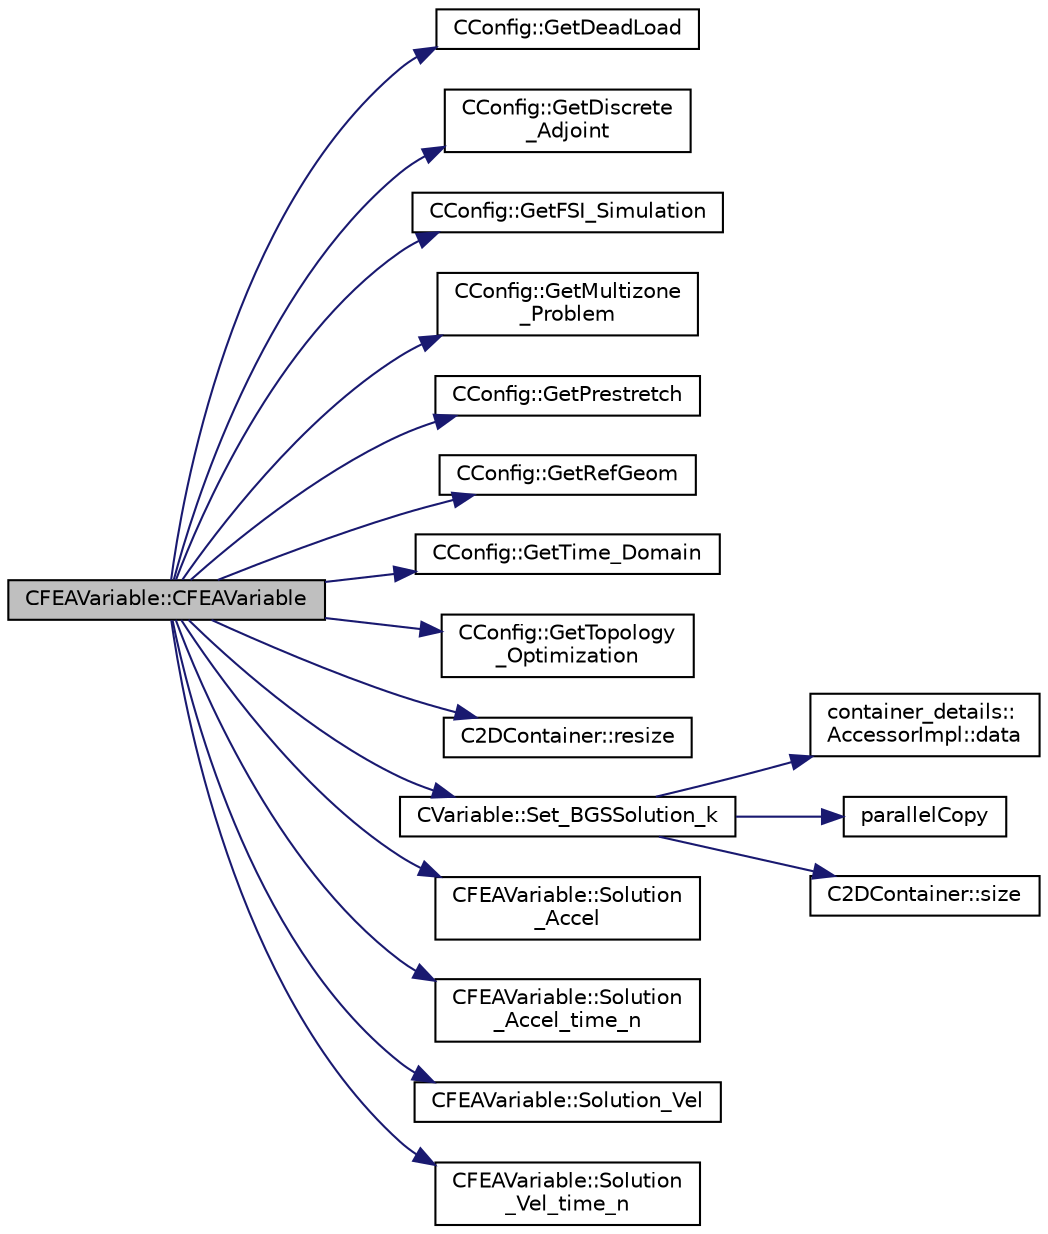 digraph "CFEAVariable::CFEAVariable"
{
 // LATEX_PDF_SIZE
  edge [fontname="Helvetica",fontsize="10",labelfontname="Helvetica",labelfontsize="10"];
  node [fontname="Helvetica",fontsize="10",shape=record];
  rankdir="LR";
  Node1 [label="CFEAVariable::CFEAVariable",height=0.2,width=0.4,color="black", fillcolor="grey75", style="filled", fontcolor="black",tooltip="Constructor of the class."];
  Node1 -> Node2 [color="midnightblue",fontsize="10",style="solid",fontname="Helvetica"];
  Node2 [label="CConfig::GetDeadLoad",height=0.2,width=0.4,color="black", fillcolor="white", style="filled",URL="$classCConfig.html#a424e952127d9f46fc73e8e0ed2b130ed",tooltip="Decide whether to apply dead loads to the model."];
  Node1 -> Node3 [color="midnightblue",fontsize="10",style="solid",fontname="Helvetica"];
  Node3 [label="CConfig::GetDiscrete\l_Adjoint",height=0.2,width=0.4,color="black", fillcolor="white", style="filled",URL="$classCConfig.html#ab3928c4e6debcf50dcd0d38985f6980c",tooltip="Get the indicator whether we are solving an discrete adjoint problem."];
  Node1 -> Node4 [color="midnightblue",fontsize="10",style="solid",fontname="Helvetica"];
  Node4 [label="CConfig::GetFSI_Simulation",height=0.2,width=0.4,color="black", fillcolor="white", style="filled",URL="$classCConfig.html#ab3fdf060d59e990ed2e9418e8df56ad7",tooltip="Check if the simulation we are running is a FSI simulation."];
  Node1 -> Node5 [color="midnightblue",fontsize="10",style="solid",fontname="Helvetica"];
  Node5 [label="CConfig::GetMultizone\l_Problem",height=0.2,width=0.4,color="black", fillcolor="white", style="filled",URL="$classCConfig.html#abafdda03255a7f71a9701ded02f6d231",tooltip="Get whether the simulation we are running is a multizone simulation."];
  Node1 -> Node6 [color="midnightblue",fontsize="10",style="solid",fontname="Helvetica"];
  Node6 [label="CConfig::GetPrestretch",height=0.2,width=0.4,color="black", fillcolor="white", style="filled",URL="$classCConfig.html#a1cb01724397ce2448f6d3836577a16de",tooltip="Decide whether it's necessary to read a reference geometry."];
  Node1 -> Node7 [color="midnightblue",fontsize="10",style="solid",fontname="Helvetica"];
  Node7 [label="CConfig::GetRefGeom",height=0.2,width=0.4,color="black", fillcolor="white", style="filled",URL="$classCConfig.html#abd9f331e86fcfa1d6984761ae767b719",tooltip="Decide whether it's necessary to read a reference geometry."];
  Node1 -> Node8 [color="midnightblue",fontsize="10",style="solid",fontname="Helvetica"];
  Node8 [label="CConfig::GetTime_Domain",height=0.2,width=0.4,color="black", fillcolor="white", style="filled",URL="$classCConfig.html#a85d2e3cf43b77c63642c40c235b853f3",tooltip="Check if the multizone problem is solved for time domain."];
  Node1 -> Node9 [color="midnightblue",fontsize="10",style="solid",fontname="Helvetica"];
  Node9 [label="CConfig::GetTopology\l_Optimization",height=0.2,width=0.4,color="black", fillcolor="white", style="filled",URL="$classCConfig.html#aaf3e38ba9bf594bc2d636158d1dbf305",tooltip="Get topology optimization."];
  Node1 -> Node10 [color="midnightblue",fontsize="10",style="solid",fontname="Helvetica"];
  Node10 [label="C2DContainer::resize",height=0.2,width=0.4,color="black", fillcolor="white", style="filled",URL="$classC2DContainer.html#adefb48b593f76aa322e228fea8f76127",tooltip="Request a change of size."];
  Node1 -> Node11 [color="midnightblue",fontsize="10",style="solid",fontname="Helvetica"];
  Node11 [label="CVariable::Set_BGSSolution_k",height=0.2,width=0.4,color="black", fillcolor="white", style="filled",URL="$classCVariable.html#aa47456564bac33106a460be201d4c843",tooltip="Set the value of the solution in the previous BGS subiteration."];
  Node11 -> Node12 [color="midnightblue",fontsize="10",style="solid",fontname="Helvetica"];
  Node12 [label="container_details::\lAccessorImpl::data",height=0.2,width=0.4,color="black", fillcolor="white", style="filled",URL="$classcontainer__details_1_1AccessorImpl.html#a5b5318f7212e57c13e464c398f74b3d5",tooltip=" "];
  Node11 -> Node13 [color="midnightblue",fontsize="10",style="solid",fontname="Helvetica"];
  Node13 [label="parallelCopy",height=0.2,width=0.4,color="black", fillcolor="white", style="filled",URL="$omp__structure_8hpp.html#a3af8b37ed645164f4c3441fa75e5fa76",tooltip="Copy data from one array-like object to another in parallel."];
  Node11 -> Node14 [color="midnightblue",fontsize="10",style="solid",fontname="Helvetica"];
  Node14 [label="C2DContainer::size",height=0.2,width=0.4,color="black", fillcolor="white", style="filled",URL="$classC2DContainer.html#a8278113dbcf54123f9852e7e44583759",tooltip=" "];
  Node1 -> Node15 [color="midnightblue",fontsize="10",style="solid",fontname="Helvetica"];
  Node15 [label="CFEAVariable::Solution\l_Accel",height=0.2,width=0.4,color="black", fillcolor="white", style="filled",URL="$classCFEAVariable.html#a89b90cd415ec5d156acd48120f27e505",tooltip=" "];
  Node1 -> Node16 [color="midnightblue",fontsize="10",style="solid",fontname="Helvetica"];
  Node16 [label="CFEAVariable::Solution\l_Accel_time_n",height=0.2,width=0.4,color="black", fillcolor="white", style="filled",URL="$classCFEAVariable.html#a0ba711c6dfe3603d9951b86a595e4550",tooltip=" "];
  Node1 -> Node17 [color="midnightblue",fontsize="10",style="solid",fontname="Helvetica"];
  Node17 [label="CFEAVariable::Solution_Vel",height=0.2,width=0.4,color="black", fillcolor="white", style="filled",URL="$classCFEAVariable.html#a2b1a9b9c0219daad1b3084238c603abb",tooltip="Wrappers to solution to access velocity and acceleration by name."];
  Node1 -> Node18 [color="midnightblue",fontsize="10",style="solid",fontname="Helvetica"];
  Node18 [label="CFEAVariable::Solution\l_Vel_time_n",height=0.2,width=0.4,color="black", fillcolor="white", style="filled",URL="$classCFEAVariable.html#a5d03632509de81c5e06c1a46cc1f8c08",tooltip=" "];
}
